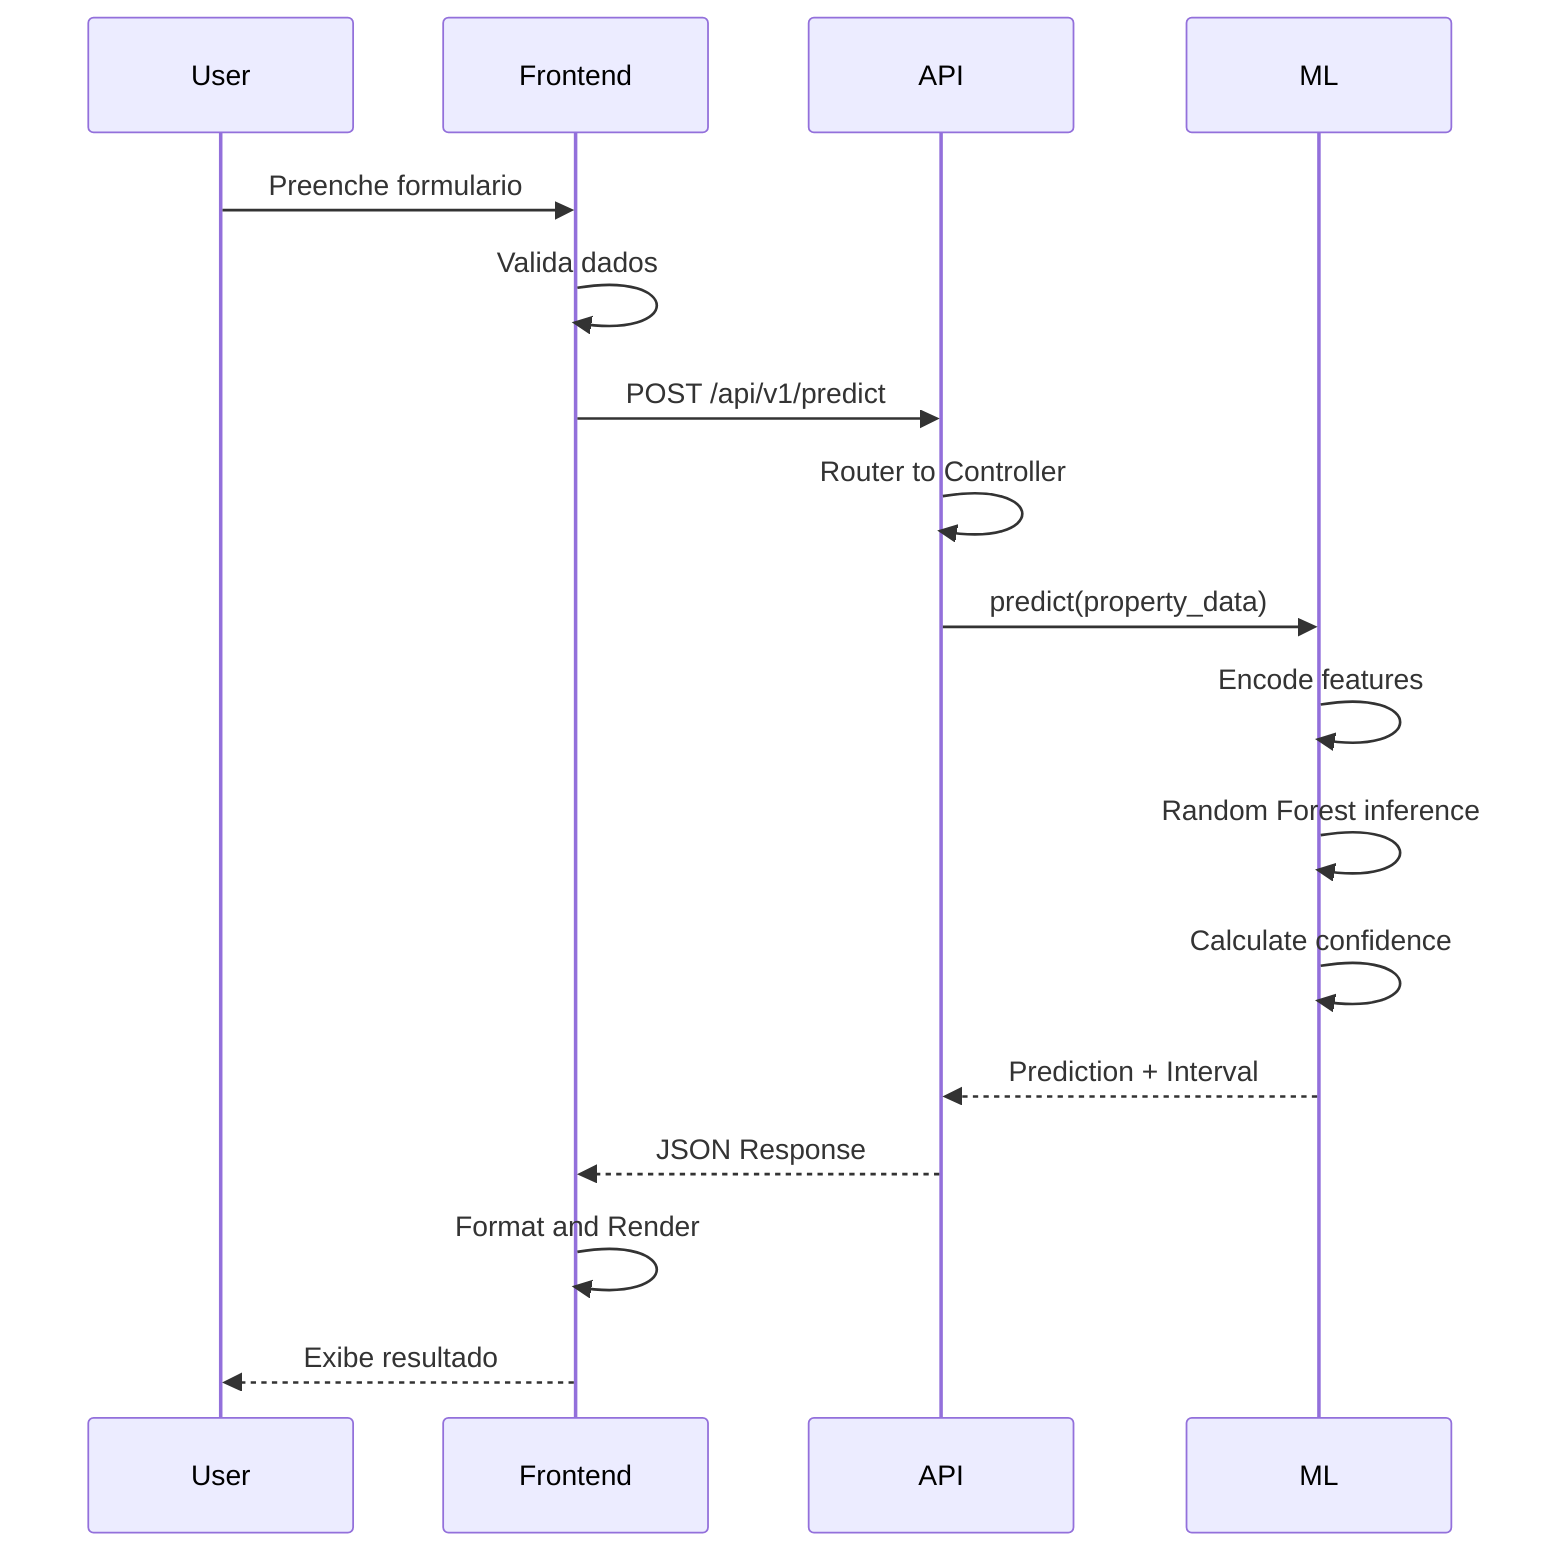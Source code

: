sequenceDiagram
    participant User
    participant Frontend
    participant API
    participant ML

    User->>Frontend: Preenche formulario
    Frontend->>Frontend: Valida dados
    Frontend->>API: POST /api/v1/predict
    API->>API: Router to Controller
    API->>ML: predict(property_data)
    ML->>ML: Encode features
    ML->>ML: Random Forest inference
    ML->>ML: Calculate confidence
    ML-->>API: Prediction + Interval
    API-->>Frontend: JSON Response
    Frontend->>Frontend: Format and Render
    Frontend-->>User: Exibe resultado